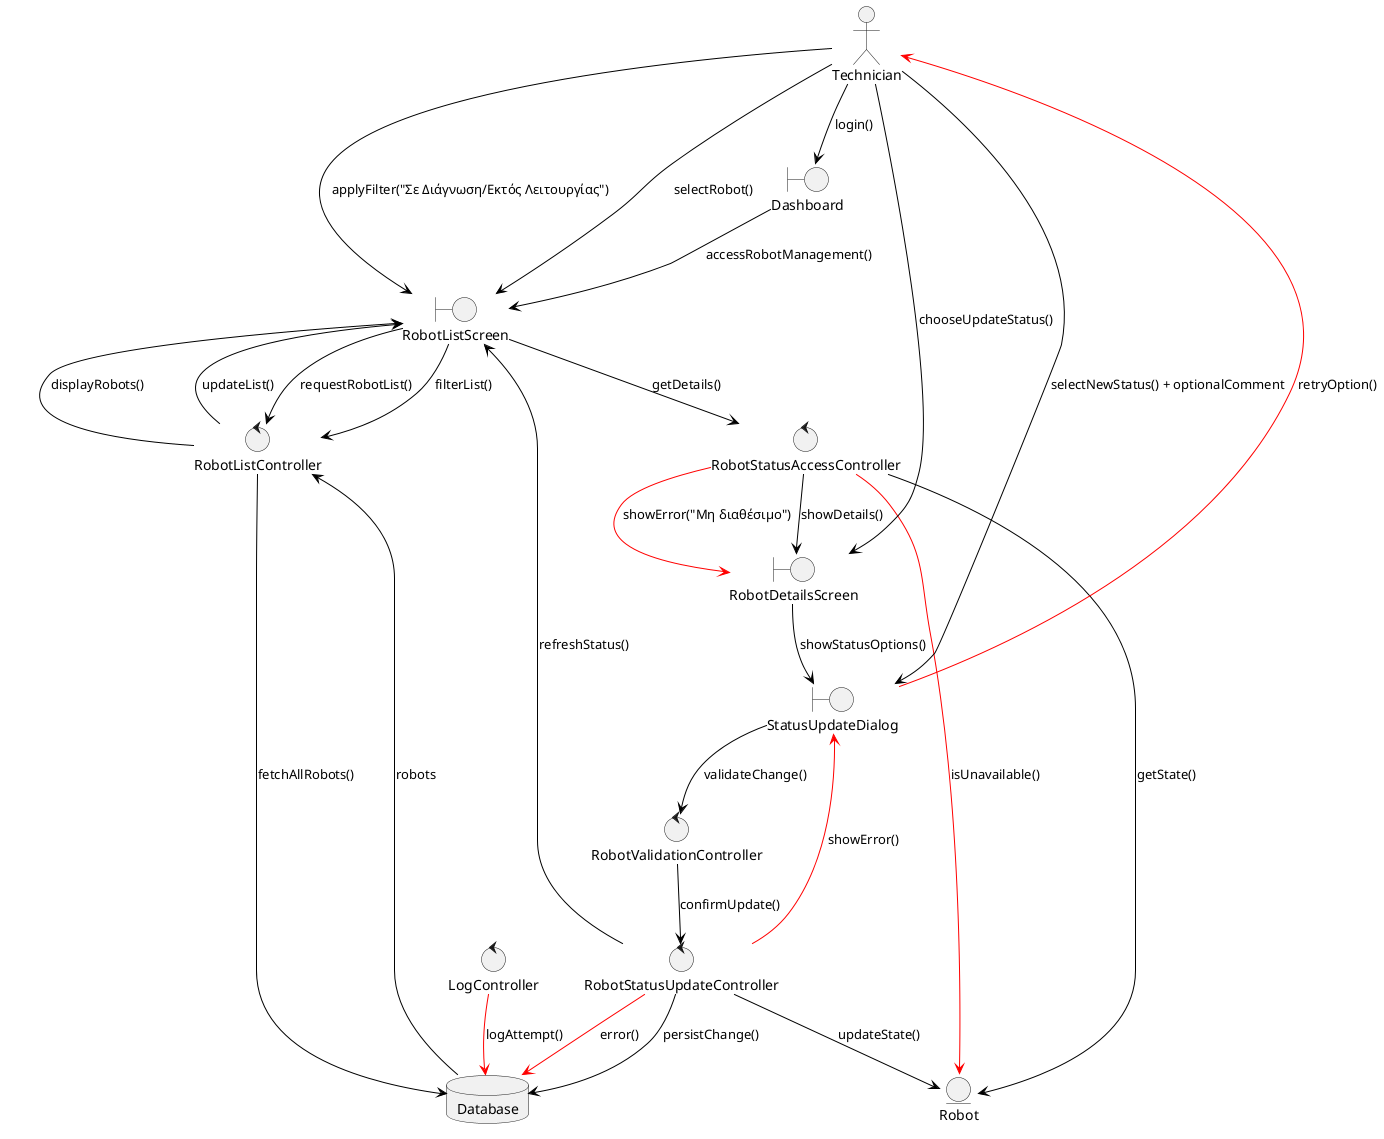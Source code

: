 @startuml
top to bottom direction
skinparam ArrowColor Black

actor Technician

boundary Dashboard
boundary RobotListScreen
boundary RobotDetailsScreen
boundary StatusUpdateDialog

control RobotListController
control RobotStatusAccessController
control RobotStatusUpdateController
control RobotValidationController
control LogController

entity Robot
database Database

' Βασική Ροή – Ενημέρωση κατάστασης
Technician --> Dashboard : login()
Dashboard --> RobotListScreen : accessRobotManagement()
RobotListScreen --> RobotListController : requestRobotList()
RobotListController --> Database : fetchAllRobots()
Database --> RobotListController : robots
RobotListController --> RobotListScreen : displayRobots()

Technician --> RobotListScreen : applyFilter("Σε Διάγνωση/Εκτός Λειτουργίας")
RobotListScreen --> RobotListController : filterList()
RobotListController --> RobotListScreen : updateList()

Technician --> RobotListScreen : selectRobot()
RobotListScreen --> RobotStatusAccessController : getDetails()
RobotStatusAccessController --> Robot : getState()
RobotStatusAccessController --> RobotDetailsScreen : showDetails()

Technician --> RobotDetailsScreen : chooseUpdateStatus()
RobotDetailsScreen --> StatusUpdateDialog : showStatusOptions()
Technician --> StatusUpdateDialog : selectNewStatus() + optionalComment
StatusUpdateDialog --> RobotValidationController : validateChange()
RobotValidationController --> RobotStatusUpdateController : confirmUpdate()
RobotStatusUpdateController --> Robot : updateState()
RobotStatusUpdateController --> Database : persistChange()
RobotStatusUpdateController --> RobotListScreen : refreshStatus()

' Εναλλακτική 1 – Αποτυχία Ενημέρωσης
skinparam ArrowColor Red
RobotStatusUpdateController --> Database : error()
RobotStatusUpdateController --> StatusUpdateDialog : showError()
StatusUpdateDialog --> Technician : retryOption()

' Εναλλακτική 2 – Ρομπότ μη διαθέσιμο για αλλαγή
RobotStatusAccessController --> Robot : isUnavailable()
RobotStatusAccessController --> RobotDetailsScreen : showError("Μη διαθέσιμο")
LogController --> Database : logAttempt()
@enduml
